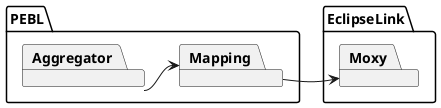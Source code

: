@startuml

package PEBL {
	package Mapping
	package Aggregator
}

package EclipseLink {
	package Moxy
}

Mapping -> Moxy

Aggregator -> Mapping
hide empty members
hide empty methods
hide circle

skinparam monochrome true
skinparam shadowing false
skinparam packageStyle rect
@enduml
